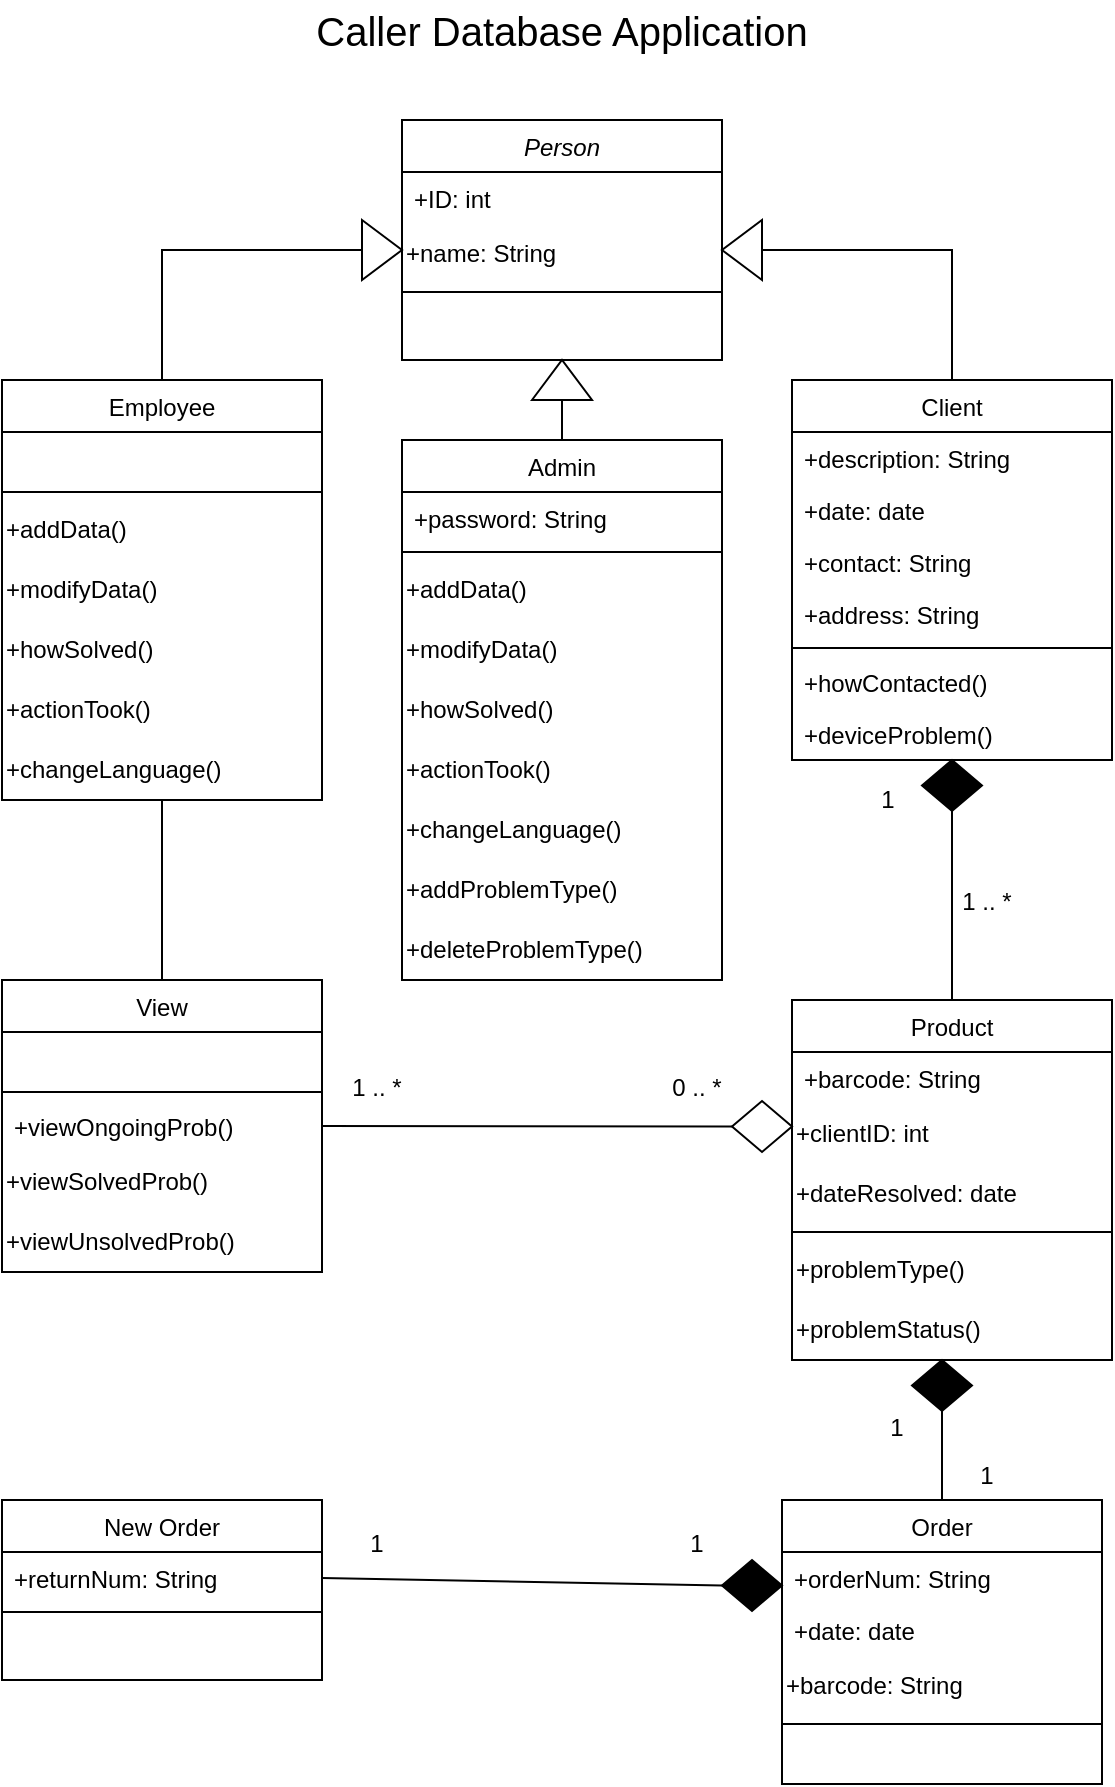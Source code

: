 <mxfile version="20.5.1" type="device"><diagram id="C5RBs43oDa-KdzZeNtuy" name="Page-1"><mxGraphModel dx="1302" dy="757" grid="1" gridSize="10" guides="1" tooltips="1" connect="1" arrows="1" fold="1" page="1" pageScale="1" pageWidth="827" pageHeight="1169" math="0" shadow="0"><root><mxCell id="WIyWlLk6GJQsqaUBKTNV-0"/><mxCell id="WIyWlLk6GJQsqaUBKTNV-1" parent="WIyWlLk6GJQsqaUBKTNV-0"/><mxCell id="zkfFHV4jXpPFQw0GAbJ--0" value="Employee" style="swimlane;fontStyle=0;align=center;verticalAlign=top;childLayout=stackLayout;horizontal=1;startSize=26;horizontalStack=0;resizeParent=1;resizeLast=0;collapsible=1;marginBottom=0;rounded=0;shadow=0;strokeWidth=1;" parent="WIyWlLk6GJQsqaUBKTNV-1" vertex="1"><mxGeometry x="120" y="220" width="160" height="210" as="geometry"><mxRectangle x="230" y="140" width="160" height="26" as="alternateBounds"/></mxGeometry></mxCell><mxCell id="zkfFHV4jXpPFQw0GAbJ--1" value=" " style="text;align=left;verticalAlign=top;spacingLeft=4;spacingRight=4;overflow=hidden;rotatable=0;points=[[0,0.5],[1,0.5]];portConstraint=eastwest;" parent="zkfFHV4jXpPFQw0GAbJ--0" vertex="1"><mxGeometry y="26" width="160" height="26" as="geometry"/></mxCell><mxCell id="zkfFHV4jXpPFQw0GAbJ--4" value="" style="line;html=1;strokeWidth=1;align=left;verticalAlign=middle;spacingTop=-1;spacingLeft=3;spacingRight=3;rotatable=0;labelPosition=right;points=[];portConstraint=eastwest;" parent="zkfFHV4jXpPFQw0GAbJ--0" vertex="1"><mxGeometry y="52" width="160" height="8" as="geometry"/></mxCell><mxCell id="BUkGn7Y-wMWL0ChWUloj-6" value="+addData()" style="text;html=1;align=left;verticalAlign=middle;resizable=0;points=[];autosize=1;strokeColor=none;fillColor=none;" parent="zkfFHV4jXpPFQw0GAbJ--0" vertex="1"><mxGeometry y="60" width="160" height="30" as="geometry"/></mxCell><mxCell id="BUkGn7Y-wMWL0ChWUloj-7" value="+modifyData()" style="text;html=1;strokeColor=none;fillColor=none;align=left;verticalAlign=middle;whiteSpace=wrap;rounded=0;" parent="zkfFHV4jXpPFQw0GAbJ--0" vertex="1"><mxGeometry y="90" width="160" height="30" as="geometry"/></mxCell><mxCell id="BUkGn7Y-wMWL0ChWUloj-8" value="+howSolved()" style="text;html=1;strokeColor=none;fillColor=none;align=left;verticalAlign=middle;whiteSpace=wrap;rounded=0;" parent="zkfFHV4jXpPFQw0GAbJ--0" vertex="1"><mxGeometry y="120" width="160" height="30" as="geometry"/></mxCell><mxCell id="BUkGn7Y-wMWL0ChWUloj-9" value="+actionTook()" style="text;html=1;strokeColor=none;fillColor=none;align=left;verticalAlign=middle;whiteSpace=wrap;rounded=0;" parent="zkfFHV4jXpPFQw0GAbJ--0" vertex="1"><mxGeometry y="150" width="160" height="30" as="geometry"/></mxCell><mxCell id="BUkGn7Y-wMWL0ChWUloj-10" value="+changeLanguage()" style="text;html=1;strokeColor=none;fillColor=none;align=left;verticalAlign=middle;whiteSpace=wrap;rounded=0;" parent="zkfFHV4jXpPFQw0GAbJ--0" vertex="1"><mxGeometry y="180" width="160" height="30" as="geometry"/></mxCell><mxCell id="zkfFHV4jXpPFQw0GAbJ--6" value="Order" style="swimlane;fontStyle=0;align=center;verticalAlign=top;childLayout=stackLayout;horizontal=1;startSize=26;horizontalStack=0;resizeParent=1;resizeLast=0;collapsible=1;marginBottom=0;rounded=0;shadow=0;strokeWidth=1;" parent="WIyWlLk6GJQsqaUBKTNV-1" vertex="1"><mxGeometry x="510" y="780" width="160" height="142" as="geometry"><mxRectangle x="130" y="380" width="160" height="26" as="alternateBounds"/></mxGeometry></mxCell><mxCell id="zkfFHV4jXpPFQw0GAbJ--7" value="+orderNum: String" style="text;align=left;verticalAlign=top;spacingLeft=4;spacingRight=4;overflow=hidden;rotatable=0;points=[[0,0.5],[1,0.5]];portConstraint=eastwest;" parent="zkfFHV4jXpPFQw0GAbJ--6" vertex="1"><mxGeometry y="26" width="160" height="26" as="geometry"/></mxCell><mxCell id="zkfFHV4jXpPFQw0GAbJ--8" value="+date: date" style="text;align=left;verticalAlign=top;spacingLeft=4;spacingRight=4;overflow=hidden;rotatable=0;points=[[0,0.5],[1,0.5]];portConstraint=eastwest;rounded=0;shadow=0;html=0;" parent="zkfFHV4jXpPFQw0GAbJ--6" vertex="1"><mxGeometry y="52" width="160" height="26" as="geometry"/></mxCell><mxCell id="BUkGn7Y-wMWL0ChWUloj-13" value="+barcode: String" style="text;html=1;strokeColor=none;fillColor=none;align=left;verticalAlign=middle;whiteSpace=wrap;rounded=0;" parent="zkfFHV4jXpPFQw0GAbJ--6" vertex="1"><mxGeometry y="78" width="160" height="30" as="geometry"/></mxCell><mxCell id="zkfFHV4jXpPFQw0GAbJ--9" value="" style="line;html=1;strokeWidth=1;align=left;verticalAlign=middle;spacingTop=-1;spacingLeft=3;spacingRight=3;rotatable=0;labelPosition=right;points=[];portConstraint=eastwest;" parent="zkfFHV4jXpPFQw0GAbJ--6" vertex="1"><mxGeometry y="108" width="160" height="8" as="geometry"/></mxCell><mxCell id="zkfFHV4jXpPFQw0GAbJ--13" value="Product" style="swimlane;fontStyle=0;align=center;verticalAlign=top;childLayout=stackLayout;horizontal=1;startSize=26;horizontalStack=0;resizeParent=1;resizeLast=0;collapsible=1;marginBottom=0;rounded=0;shadow=0;strokeWidth=1;" parent="WIyWlLk6GJQsqaUBKTNV-1" vertex="1"><mxGeometry x="515" y="530" width="160" height="180" as="geometry"><mxRectangle x="340" y="380" width="170" height="26" as="alternateBounds"/></mxGeometry></mxCell><mxCell id="zkfFHV4jXpPFQw0GAbJ--14" value="+barcode: String" style="text;align=left;verticalAlign=top;spacingLeft=4;spacingRight=4;overflow=hidden;rotatable=0;points=[[0,0.5],[1,0.5]];portConstraint=eastwest;" parent="zkfFHV4jXpPFQw0GAbJ--13" vertex="1"><mxGeometry y="26" width="160" height="26" as="geometry"/></mxCell><mxCell id="q6pzugleIxhGspy_kaoF-1" value="&lt;span style=&quot;&quot;&gt;+clientID: int&lt;/span&gt;" style="text;html=1;strokeColor=none;fillColor=none;align=left;verticalAlign=middle;whiteSpace=wrap;rounded=0;" parent="zkfFHV4jXpPFQw0GAbJ--13" vertex="1"><mxGeometry y="52" width="160" height="30" as="geometry"/></mxCell><mxCell id="rk6pkQZ7EUh5KECaaB3U-5" value="&lt;span style=&quot;&quot;&gt;+dateResolved: date&lt;/span&gt;" style="text;html=1;strokeColor=none;fillColor=none;align=left;verticalAlign=middle;whiteSpace=wrap;rounded=0;" vertex="1" parent="zkfFHV4jXpPFQw0GAbJ--13"><mxGeometry y="82" width="160" height="30" as="geometry"/></mxCell><mxCell id="zkfFHV4jXpPFQw0GAbJ--15" value="" style="line;html=1;strokeWidth=1;align=left;verticalAlign=middle;spacingTop=-1;spacingLeft=3;spacingRight=3;rotatable=0;labelPosition=right;points=[];portConstraint=eastwest;" parent="zkfFHV4jXpPFQw0GAbJ--13" vertex="1"><mxGeometry y="112" width="160" height="8" as="geometry"/></mxCell><mxCell id="BUkGn7Y-wMWL0ChWUloj-12" value="+problemType()" style="text;html=1;strokeColor=none;fillColor=none;align=left;verticalAlign=middle;whiteSpace=wrap;rounded=0;" parent="zkfFHV4jXpPFQw0GAbJ--13" vertex="1"><mxGeometry y="120" width="160" height="30" as="geometry"/></mxCell><mxCell id="rk6pkQZ7EUh5KECaaB3U-1" value="&lt;span style=&quot;&quot;&gt;+problemStatus()&lt;/span&gt;" style="text;html=1;strokeColor=none;fillColor=none;align=left;verticalAlign=middle;whiteSpace=wrap;rounded=0;" vertex="1" parent="zkfFHV4jXpPFQw0GAbJ--13"><mxGeometry y="150" width="160" height="30" as="geometry"/></mxCell><mxCell id="zkfFHV4jXpPFQw0GAbJ--17" value="Client" style="swimlane;fontStyle=0;align=center;verticalAlign=top;childLayout=stackLayout;horizontal=1;startSize=26;horizontalStack=0;resizeParent=1;resizeLast=0;collapsible=1;marginBottom=0;rounded=0;shadow=0;strokeWidth=1;" parent="WIyWlLk6GJQsqaUBKTNV-1" vertex="1"><mxGeometry x="515" y="220" width="160" height="190" as="geometry"><mxRectangle x="550" y="140" width="160" height="26" as="alternateBounds"/></mxGeometry></mxCell><mxCell id="zkfFHV4jXpPFQw0GAbJ--19" value="+description: String" style="text;align=left;verticalAlign=top;spacingLeft=4;spacingRight=4;overflow=hidden;rotatable=0;points=[[0,0.5],[1,0.5]];portConstraint=eastwest;rounded=0;shadow=0;html=0;" parent="zkfFHV4jXpPFQw0GAbJ--17" vertex="1"><mxGeometry y="26" width="160" height="26" as="geometry"/></mxCell><mxCell id="zkfFHV4jXpPFQw0GAbJ--20" value="+date: date" style="text;align=left;verticalAlign=top;spacingLeft=4;spacingRight=4;overflow=hidden;rotatable=0;points=[[0,0.5],[1,0.5]];portConstraint=eastwest;rounded=0;shadow=0;html=0;" parent="zkfFHV4jXpPFQw0GAbJ--17" vertex="1"><mxGeometry y="52" width="160" height="26" as="geometry"/></mxCell><mxCell id="zkfFHV4jXpPFQw0GAbJ--21" value="+contact: String" style="text;align=left;verticalAlign=top;spacingLeft=4;spacingRight=4;overflow=hidden;rotatable=0;points=[[0,0.5],[1,0.5]];portConstraint=eastwest;rounded=0;shadow=0;html=0;" parent="zkfFHV4jXpPFQw0GAbJ--17" vertex="1"><mxGeometry y="78" width="160" height="26" as="geometry"/></mxCell><mxCell id="zkfFHV4jXpPFQw0GAbJ--22" value="+address: String" style="text;align=left;verticalAlign=top;spacingLeft=4;spacingRight=4;overflow=hidden;rotatable=0;points=[[0,0.5],[1,0.5]];portConstraint=eastwest;rounded=0;shadow=0;html=0;" parent="zkfFHV4jXpPFQw0GAbJ--17" vertex="1"><mxGeometry y="104" width="160" height="26" as="geometry"/></mxCell><mxCell id="zkfFHV4jXpPFQw0GAbJ--23" value="" style="line;html=1;strokeWidth=1;align=left;verticalAlign=middle;spacingTop=-1;spacingLeft=3;spacingRight=3;rotatable=0;labelPosition=right;points=[];portConstraint=eastwest;" parent="zkfFHV4jXpPFQw0GAbJ--17" vertex="1"><mxGeometry y="130" width="160" height="8" as="geometry"/></mxCell><mxCell id="zkfFHV4jXpPFQw0GAbJ--24" value="+howContacted()" style="text;align=left;verticalAlign=top;spacingLeft=4;spacingRight=4;overflow=hidden;rotatable=0;points=[[0,0.5],[1,0.5]];portConstraint=eastwest;" parent="zkfFHV4jXpPFQw0GAbJ--17" vertex="1"><mxGeometry y="138" width="160" height="26" as="geometry"/></mxCell><mxCell id="zkfFHV4jXpPFQw0GAbJ--25" value="+deviceProblem()" style="text;align=left;verticalAlign=top;spacingLeft=4;spacingRight=4;overflow=hidden;rotatable=0;points=[[0,0.5],[1,0.5]];portConstraint=eastwest;" parent="zkfFHV4jXpPFQw0GAbJ--17" vertex="1"><mxGeometry y="164" width="160" height="26" as="geometry"/></mxCell><mxCell id="BUkGn7Y-wMWL0ChWUloj-1" value="Person" style="swimlane;fontStyle=2;align=center;verticalAlign=top;childLayout=stackLayout;horizontal=1;startSize=26;horizontalStack=0;resizeParent=1;resizeLast=0;collapsible=1;marginBottom=0;rounded=0;shadow=0;strokeWidth=1;" parent="WIyWlLk6GJQsqaUBKTNV-1" vertex="1"><mxGeometry x="320" y="90" width="160" height="120" as="geometry"><mxRectangle x="230" y="140" width="160" height="26" as="alternateBounds"/></mxGeometry></mxCell><mxCell id="BUkGn7Y-wMWL0ChWUloj-2" value="+ID: int" style="text;align=left;verticalAlign=top;spacingLeft=4;spacingRight=4;overflow=hidden;rotatable=0;points=[[0,0.5],[1,0.5]];portConstraint=eastwest;" parent="BUkGn7Y-wMWL0ChWUloj-1" vertex="1"><mxGeometry y="26" width="160" height="26" as="geometry"/></mxCell><mxCell id="BUkGn7Y-wMWL0ChWUloj-5" value="+name: String" style="text;html=1;strokeColor=none;fillColor=none;align=left;verticalAlign=middle;whiteSpace=wrap;rounded=0;" parent="BUkGn7Y-wMWL0ChWUloj-1" vertex="1"><mxGeometry y="52" width="160" height="30" as="geometry"/></mxCell><mxCell id="BUkGn7Y-wMWL0ChWUloj-3" value="" style="line;html=1;strokeWidth=1;align=left;verticalAlign=middle;spacingTop=-1;spacingLeft=3;spacingRight=3;rotatable=0;labelPosition=right;points=[];portConstraint=eastwest;" parent="BUkGn7Y-wMWL0ChWUloj-1" vertex="1"><mxGeometry y="82" width="160" height="8" as="geometry"/></mxCell><mxCell id="BUkGn7Y-wMWL0ChWUloj-14" value="New Order" style="swimlane;fontStyle=0;align=center;verticalAlign=top;childLayout=stackLayout;horizontal=1;startSize=26;horizontalStack=0;resizeParent=1;resizeLast=0;collapsible=1;marginBottom=0;rounded=0;shadow=0;strokeWidth=1;" parent="WIyWlLk6GJQsqaUBKTNV-1" vertex="1"><mxGeometry x="120" y="780" width="160" height="90" as="geometry"><mxRectangle x="130" y="380" width="160" height="26" as="alternateBounds"/></mxGeometry></mxCell><mxCell id="BUkGn7Y-wMWL0ChWUloj-15" value="+returnNum: String" style="text;align=left;verticalAlign=top;spacingLeft=4;spacingRight=4;overflow=hidden;rotatable=0;points=[[0,0.5],[1,0.5]];portConstraint=eastwest;" parent="BUkGn7Y-wMWL0ChWUloj-14" vertex="1"><mxGeometry y="26" width="160" height="26" as="geometry"/></mxCell><mxCell id="BUkGn7Y-wMWL0ChWUloj-18" value="" style="line;html=1;strokeWidth=1;align=left;verticalAlign=middle;spacingTop=-1;spacingLeft=3;spacingRight=3;rotatable=0;labelPosition=right;points=[];portConstraint=eastwest;" parent="BUkGn7Y-wMWL0ChWUloj-14" vertex="1"><mxGeometry y="52" width="160" height="8" as="geometry"/></mxCell><mxCell id="BUkGn7Y-wMWL0ChWUloj-19" value=" " style="text;align=left;verticalAlign=top;spacingLeft=4;spacingRight=4;overflow=hidden;rotatable=0;points=[[0,0.5],[1,0.5]];portConstraint=eastwest;" parent="BUkGn7Y-wMWL0ChWUloj-14" vertex="1"><mxGeometry y="60" width="160" height="26" as="geometry"/></mxCell><mxCell id="BUkGn7Y-wMWL0ChWUloj-21" value="View" style="swimlane;fontStyle=0;align=center;verticalAlign=top;childLayout=stackLayout;horizontal=1;startSize=26;horizontalStack=0;resizeParent=1;resizeLast=0;collapsible=1;marginBottom=0;rounded=0;shadow=0;strokeWidth=1;" parent="WIyWlLk6GJQsqaUBKTNV-1" vertex="1"><mxGeometry x="120" y="520" width="160" height="146" as="geometry"><mxRectangle x="130" y="380" width="160" height="26" as="alternateBounds"/></mxGeometry></mxCell><mxCell id="BUkGn7Y-wMWL0ChWUloj-22" value=" " style="text;align=left;verticalAlign=top;spacingLeft=4;spacingRight=4;overflow=hidden;rotatable=0;points=[[0,0.5],[1,0.5]];portConstraint=eastwest;" parent="BUkGn7Y-wMWL0ChWUloj-21" vertex="1"><mxGeometry y="26" width="160" height="26" as="geometry"/></mxCell><mxCell id="BUkGn7Y-wMWL0ChWUloj-23" value="" style="line;html=1;strokeWidth=1;align=left;verticalAlign=middle;spacingTop=-1;spacingLeft=3;spacingRight=3;rotatable=0;labelPosition=right;points=[];portConstraint=eastwest;" parent="BUkGn7Y-wMWL0ChWUloj-21" vertex="1"><mxGeometry y="52" width="160" height="8" as="geometry"/></mxCell><mxCell id="BUkGn7Y-wMWL0ChWUloj-24" value="+viewOngoingProb()" style="text;align=left;verticalAlign=top;spacingLeft=4;spacingRight=4;overflow=hidden;rotatable=0;points=[[0,0.5],[1,0.5]];portConstraint=eastwest;" parent="BUkGn7Y-wMWL0ChWUloj-21" vertex="1"><mxGeometry y="60" width="160" height="26" as="geometry"/></mxCell><mxCell id="BUkGn7Y-wMWL0ChWUloj-27" value="+viewSolvedProb()" style="text;html=1;strokeColor=none;fillColor=none;align=left;verticalAlign=middle;whiteSpace=wrap;rounded=0;" parent="BUkGn7Y-wMWL0ChWUloj-21" vertex="1"><mxGeometry y="86" width="160" height="30" as="geometry"/></mxCell><mxCell id="BUkGn7Y-wMWL0ChWUloj-29" value="+viewUnsolvedProb()" style="text;html=1;strokeColor=none;fillColor=none;align=left;verticalAlign=middle;whiteSpace=wrap;rounded=0;" parent="BUkGn7Y-wMWL0ChWUloj-21" vertex="1"><mxGeometry y="116" width="160" height="30" as="geometry"/></mxCell><mxCell id="BUkGn7Y-wMWL0ChWUloj-34" value="" style="triangle;whiteSpace=wrap;html=1;" parent="WIyWlLk6GJQsqaUBKTNV-1" vertex="1"><mxGeometry x="300" y="140" width="20" height="30" as="geometry"/></mxCell><mxCell id="BUkGn7Y-wMWL0ChWUloj-35" value="" style="endArrow=none;html=1;rounded=0;exitX=0.5;exitY=0;exitDx=0;exitDy=0;entryX=0;entryY=0.5;entryDx=0;entryDy=0;" parent="WIyWlLk6GJQsqaUBKTNV-1" source="zkfFHV4jXpPFQw0GAbJ--0" target="BUkGn7Y-wMWL0ChWUloj-34" edge="1"><mxGeometry width="50" height="50" relative="1" as="geometry"><mxPoint x="390" y="260" as="sourcePoint"/><mxPoint x="440" y="210" as="targetPoint"/><Array as="points"><mxPoint x="200" y="155"/></Array></mxGeometry></mxCell><mxCell id="BUkGn7Y-wMWL0ChWUloj-36" value="" style="triangle;whiteSpace=wrap;html=1;direction=west;" parent="WIyWlLk6GJQsqaUBKTNV-1" vertex="1"><mxGeometry x="480" y="140" width="20" height="30" as="geometry"/></mxCell><mxCell id="BUkGn7Y-wMWL0ChWUloj-37" value="" style="endArrow=none;html=1;rounded=0;exitX=0.5;exitY=0;exitDx=0;exitDy=0;entryX=0;entryY=0.5;entryDx=0;entryDy=0;" parent="WIyWlLk6GJQsqaUBKTNV-1" source="zkfFHV4jXpPFQw0GAbJ--17" target="BUkGn7Y-wMWL0ChWUloj-36" edge="1"><mxGeometry width="50" height="50" relative="1" as="geometry"><mxPoint x="390" y="260" as="sourcePoint"/><mxPoint x="440" y="210" as="targetPoint"/><Array as="points"><mxPoint x="595" y="155"/></Array></mxGeometry></mxCell><mxCell id="BUkGn7Y-wMWL0ChWUloj-39" value="" style="rhombus;whiteSpace=wrap;html=1;verticalAlign=top;fontStyle=0;startSize=26;rounded=0;shadow=0;strokeWidth=1;fillColor=#000000;" parent="WIyWlLk6GJQsqaUBKTNV-1" vertex="1"><mxGeometry x="580" y="410" width="30" height="25.5" as="geometry"/></mxCell><mxCell id="BUkGn7Y-wMWL0ChWUloj-41" value="" style="endArrow=none;html=1;rounded=0;exitX=0.5;exitY=0;exitDx=0;exitDy=0;entryX=0.5;entryY=1;entryDx=0;entryDy=0;" parent="WIyWlLk6GJQsqaUBKTNV-1" source="zkfFHV4jXpPFQw0GAbJ--13" target="BUkGn7Y-wMWL0ChWUloj-39" edge="1"><mxGeometry width="50" height="50" relative="1" as="geometry"><mxPoint x="390" y="500" as="sourcePoint"/><mxPoint x="440" y="450" as="targetPoint"/></mxGeometry></mxCell><mxCell id="BUkGn7Y-wMWL0ChWUloj-42" value="" style="rhombus;whiteSpace=wrap;html=1;verticalAlign=top;fontStyle=0;startSize=26;rounded=0;shadow=0;strokeWidth=1;fillColor=#000000;" parent="WIyWlLk6GJQsqaUBKTNV-1" vertex="1"><mxGeometry x="575" y="710" width="30" height="25.5" as="geometry"/></mxCell><mxCell id="BUkGn7Y-wMWL0ChWUloj-43" value="" style="endArrow=none;html=1;rounded=0;exitX=0.5;exitY=0;exitDx=0;exitDy=0;entryX=0.5;entryY=1;entryDx=0;entryDy=0;" parent="WIyWlLk6GJQsqaUBKTNV-1" source="zkfFHV4jXpPFQw0GAbJ--6" target="BUkGn7Y-wMWL0ChWUloj-42" edge="1"><mxGeometry width="50" height="50" relative="1" as="geometry"><mxPoint x="390" y="590" as="sourcePoint"/><mxPoint x="440" y="540" as="targetPoint"/></mxGeometry></mxCell><mxCell id="BUkGn7Y-wMWL0ChWUloj-44" value="" style="rhombus;whiteSpace=wrap;html=1;verticalAlign=top;fontStyle=0;startSize=26;rounded=0;shadow=0;strokeWidth=1;fillColor=#000000;" parent="WIyWlLk6GJQsqaUBKTNV-1" vertex="1"><mxGeometry x="480" y="810" width="30" height="25.5" as="geometry"/></mxCell><mxCell id="BUkGn7Y-wMWL0ChWUloj-45" value="" style="endArrow=none;html=1;rounded=0;exitX=1;exitY=0.5;exitDx=0;exitDy=0;entryX=0;entryY=0.5;entryDx=0;entryDy=0;" parent="WIyWlLk6GJQsqaUBKTNV-1" source="BUkGn7Y-wMWL0ChWUloj-15" target="BUkGn7Y-wMWL0ChWUloj-44" edge="1"><mxGeometry width="50" height="50" relative="1" as="geometry"><mxPoint x="390" y="590" as="sourcePoint"/><mxPoint x="440" y="540" as="targetPoint"/></mxGeometry></mxCell><mxCell id="BUkGn7Y-wMWL0ChWUloj-48" value="" style="rhombus;whiteSpace=wrap;html=1;verticalAlign=top;fontStyle=0;startSize=26;rounded=0;shadow=0;strokeWidth=1;fillColor=#FFFFFF;" parent="WIyWlLk6GJQsqaUBKTNV-1" vertex="1"><mxGeometry x="485" y="580.5" width="30" height="25.5" as="geometry"/></mxCell><mxCell id="BUkGn7Y-wMWL0ChWUloj-49" value="" style="endArrow=none;html=1;rounded=0;exitX=1;exitY=0.5;exitDx=0;exitDy=0;entryX=0;entryY=0.5;entryDx=0;entryDy=0;" parent="WIyWlLk6GJQsqaUBKTNV-1" source="BUkGn7Y-wMWL0ChWUloj-24" target="BUkGn7Y-wMWL0ChWUloj-48" edge="1"><mxGeometry width="50" height="50" relative="1" as="geometry"><mxPoint x="390" y="590" as="sourcePoint"/><mxPoint x="440" y="540" as="targetPoint"/></mxGeometry></mxCell><mxCell id="BUkGn7Y-wMWL0ChWUloj-50" value="" style="endArrow=none;html=1;rounded=0;exitX=0.5;exitY=0;exitDx=0;exitDy=0;entryX=0.5;entryY=1;entryDx=0;entryDy=0;" parent="WIyWlLk6GJQsqaUBKTNV-1" source="BUkGn7Y-wMWL0ChWUloj-21" target="BUkGn7Y-wMWL0ChWUloj-10" edge="1"><mxGeometry width="50" height="50" relative="1" as="geometry"><mxPoint x="390" y="460" as="sourcePoint"/><mxPoint x="440" y="410" as="targetPoint"/></mxGeometry></mxCell><mxCell id="BUkGn7Y-wMWL0ChWUloj-51" value="1" style="text;html=1;strokeColor=none;fillColor=none;align=center;verticalAlign=middle;whiteSpace=wrap;rounded=0;" parent="WIyWlLk6GJQsqaUBKTNV-1" vertex="1"><mxGeometry x="547.5" y="420" width="30" height="20" as="geometry"/></mxCell><mxCell id="BUkGn7Y-wMWL0ChWUloj-52" value="1 .. *" style="text;html=1;strokeColor=none;fillColor=none;align=center;verticalAlign=middle;whiteSpace=wrap;rounded=0;" parent="WIyWlLk6GJQsqaUBKTNV-1" vertex="1"><mxGeometry x="595" y="470" width="35" height="22" as="geometry"/></mxCell><mxCell id="BUkGn7Y-wMWL0ChWUloj-53" value="1" style="text;html=1;strokeColor=none;fillColor=none;align=center;verticalAlign=middle;whiteSpace=wrap;rounded=0;" parent="WIyWlLk6GJQsqaUBKTNV-1" vertex="1"><mxGeometry x="555" y="735.5" width="25" height="16" as="geometry"/></mxCell><mxCell id="BUkGn7Y-wMWL0ChWUloj-54" value="1" style="text;html=1;strokeColor=none;fillColor=none;align=center;verticalAlign=middle;whiteSpace=wrap;rounded=0;" parent="WIyWlLk6GJQsqaUBKTNV-1" vertex="1"><mxGeometry x="600" y="760" width="25" height="16" as="geometry"/></mxCell><mxCell id="BUkGn7Y-wMWL0ChWUloj-55" value="1" style="text;html=1;strokeColor=none;fillColor=none;align=center;verticalAlign=middle;whiteSpace=wrap;rounded=0;" parent="WIyWlLk6GJQsqaUBKTNV-1" vertex="1"><mxGeometry x="295" y="794" width="25" height="16" as="geometry"/></mxCell><mxCell id="BUkGn7Y-wMWL0ChWUloj-56" value="1" style="text;html=1;strokeColor=none;fillColor=none;align=center;verticalAlign=middle;whiteSpace=wrap;rounded=0;" parent="WIyWlLk6GJQsqaUBKTNV-1" vertex="1"><mxGeometry x="455" y="794" width="25" height="16" as="geometry"/></mxCell><mxCell id="BUkGn7Y-wMWL0ChWUloj-57" value="1 .. *" style="text;html=1;strokeColor=none;fillColor=none;align=center;verticalAlign=middle;whiteSpace=wrap;rounded=0;" parent="WIyWlLk6GJQsqaUBKTNV-1" vertex="1"><mxGeometry x="290" y="563" width="35" height="22" as="geometry"/></mxCell><mxCell id="BUkGn7Y-wMWL0ChWUloj-58" value="0 .. *" style="text;html=1;strokeColor=none;fillColor=none;align=center;verticalAlign=middle;whiteSpace=wrap;rounded=0;" parent="WIyWlLk6GJQsqaUBKTNV-1" vertex="1"><mxGeometry x="450" y="563" width="35" height="22" as="geometry"/></mxCell><mxCell id="BUkGn7Y-wMWL0ChWUloj-59" value="Caller Database Application" style="text;html=1;strokeColor=none;fillColor=none;align=center;verticalAlign=middle;whiteSpace=wrap;rounded=0;fontSize=20;" parent="WIyWlLk6GJQsqaUBKTNV-1" vertex="1"><mxGeometry x="270" y="30" width="260" height="30" as="geometry"/></mxCell><mxCell id="rk6pkQZ7EUh5KECaaB3U-11" value="Admin" style="swimlane;fontStyle=0;align=center;verticalAlign=top;childLayout=stackLayout;horizontal=1;startSize=26;horizontalStack=0;resizeParent=1;resizeLast=0;collapsible=1;marginBottom=0;rounded=0;shadow=0;strokeWidth=1;" vertex="1" parent="WIyWlLk6GJQsqaUBKTNV-1"><mxGeometry x="320" y="250" width="160" height="270" as="geometry"><mxRectangle x="230" y="140" width="160" height="26" as="alternateBounds"/></mxGeometry></mxCell><mxCell id="rk6pkQZ7EUh5KECaaB3U-12" value="+password: String" style="text;align=left;verticalAlign=top;spacingLeft=4;spacingRight=4;overflow=hidden;rotatable=0;points=[[0,0.5],[1,0.5]];portConstraint=eastwest;" vertex="1" parent="rk6pkQZ7EUh5KECaaB3U-11"><mxGeometry y="26" width="160" height="26" as="geometry"/></mxCell><mxCell id="rk6pkQZ7EUh5KECaaB3U-13" value="" style="line;html=1;strokeWidth=1;align=left;verticalAlign=middle;spacingTop=-1;spacingLeft=3;spacingRight=3;rotatable=0;labelPosition=right;points=[];portConstraint=eastwest;" vertex="1" parent="rk6pkQZ7EUh5KECaaB3U-11"><mxGeometry y="52" width="160" height="8" as="geometry"/></mxCell><mxCell id="rk6pkQZ7EUh5KECaaB3U-14" value="+addData()" style="text;html=1;align=left;verticalAlign=middle;resizable=0;points=[];autosize=1;strokeColor=none;fillColor=none;" vertex="1" parent="rk6pkQZ7EUh5KECaaB3U-11"><mxGeometry y="60" width="160" height="30" as="geometry"/></mxCell><mxCell id="rk6pkQZ7EUh5KECaaB3U-15" value="+modifyData()" style="text;html=1;strokeColor=none;fillColor=none;align=left;verticalAlign=middle;whiteSpace=wrap;rounded=0;" vertex="1" parent="rk6pkQZ7EUh5KECaaB3U-11"><mxGeometry y="90" width="160" height="30" as="geometry"/></mxCell><mxCell id="rk6pkQZ7EUh5KECaaB3U-16" value="+howSolved()" style="text;html=1;strokeColor=none;fillColor=none;align=left;verticalAlign=middle;whiteSpace=wrap;rounded=0;" vertex="1" parent="rk6pkQZ7EUh5KECaaB3U-11"><mxGeometry y="120" width="160" height="30" as="geometry"/></mxCell><mxCell id="rk6pkQZ7EUh5KECaaB3U-17" value="+actionTook()" style="text;html=1;strokeColor=none;fillColor=none;align=left;verticalAlign=middle;whiteSpace=wrap;rounded=0;" vertex="1" parent="rk6pkQZ7EUh5KECaaB3U-11"><mxGeometry y="150" width="160" height="30" as="geometry"/></mxCell><mxCell id="rk6pkQZ7EUh5KECaaB3U-18" value="+changeLanguage()" style="text;html=1;strokeColor=none;fillColor=none;align=left;verticalAlign=middle;whiteSpace=wrap;rounded=0;" vertex="1" parent="rk6pkQZ7EUh5KECaaB3U-11"><mxGeometry y="180" width="160" height="30" as="geometry"/></mxCell><mxCell id="rk6pkQZ7EUh5KECaaB3U-23" value="+addProblemType()" style="text;html=1;strokeColor=none;fillColor=none;align=left;verticalAlign=middle;whiteSpace=wrap;rounded=0;" vertex="1" parent="rk6pkQZ7EUh5KECaaB3U-11"><mxGeometry y="210" width="160" height="30" as="geometry"/></mxCell><mxCell id="rk6pkQZ7EUh5KECaaB3U-24" value="+deleteProblemType()" style="text;html=1;strokeColor=none;fillColor=none;align=left;verticalAlign=middle;whiteSpace=wrap;rounded=0;" vertex="1" parent="rk6pkQZ7EUh5KECaaB3U-11"><mxGeometry y="240" width="160" height="30" as="geometry"/></mxCell><mxCell id="rk6pkQZ7EUh5KECaaB3U-20" value="" style="triangle;whiteSpace=wrap;html=1;direction=north;" vertex="1" parent="WIyWlLk6GJQsqaUBKTNV-1"><mxGeometry x="385" y="210" width="30" height="20" as="geometry"/></mxCell><mxCell id="rk6pkQZ7EUh5KECaaB3U-21" value="" style="endArrow=none;html=1;rounded=0;entryX=0;entryY=0.5;entryDx=0;entryDy=0;" edge="1" parent="WIyWlLk6GJQsqaUBKTNV-1" source="rk6pkQZ7EUh5KECaaB3U-11" target="rk6pkQZ7EUh5KECaaB3U-20"><mxGeometry width="50" height="50" relative="1" as="geometry"><mxPoint x="420" y="270" as="sourcePoint"/><mxPoint x="440" y="370" as="targetPoint"/></mxGeometry></mxCell></root></mxGraphModel></diagram></mxfile>